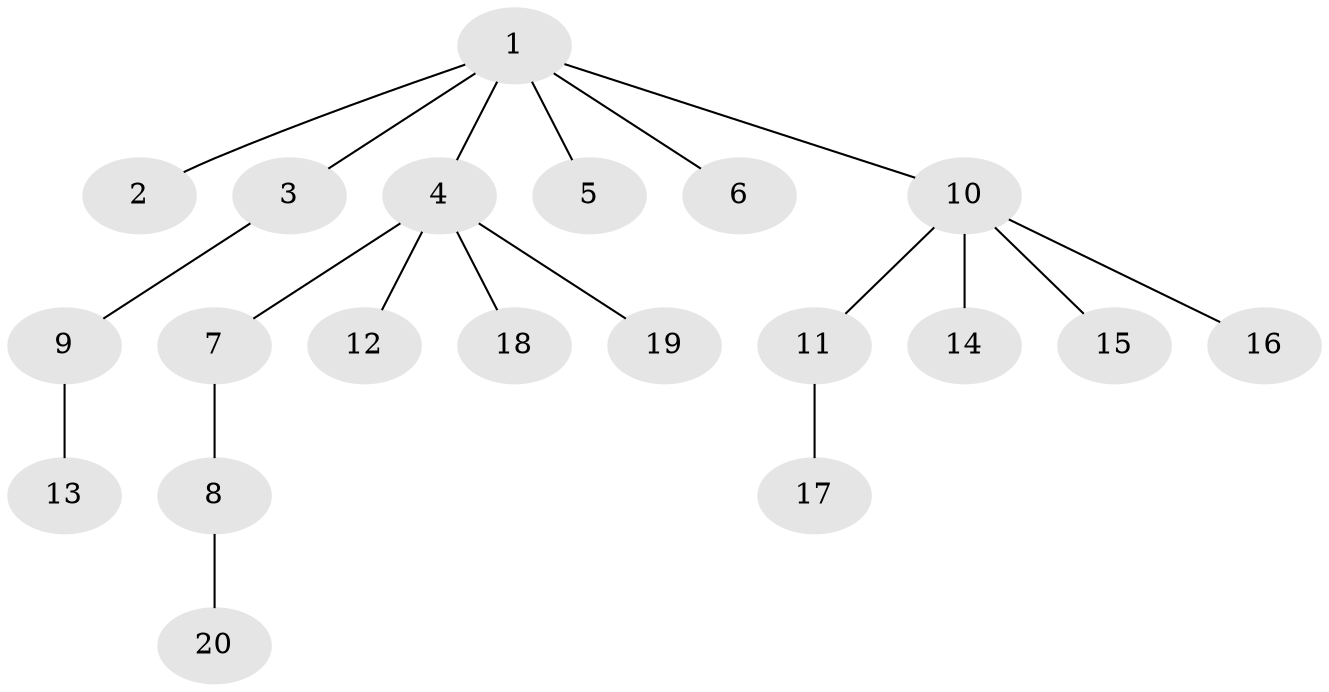 // Generated by graph-tools (version 1.1) at 2025/46/02/15/25 05:46:28]
// undirected, 20 vertices, 19 edges
graph export_dot {
graph [start="1"]
  node [color=gray90,style=filled];
  1;
  2;
  3;
  4;
  5;
  6;
  7;
  8;
  9;
  10;
  11;
  12;
  13;
  14;
  15;
  16;
  17;
  18;
  19;
  20;
  1 -- 2;
  1 -- 3;
  1 -- 4;
  1 -- 5;
  1 -- 6;
  1 -- 10;
  3 -- 9;
  4 -- 7;
  4 -- 12;
  4 -- 18;
  4 -- 19;
  7 -- 8;
  8 -- 20;
  9 -- 13;
  10 -- 11;
  10 -- 14;
  10 -- 15;
  10 -- 16;
  11 -- 17;
}

